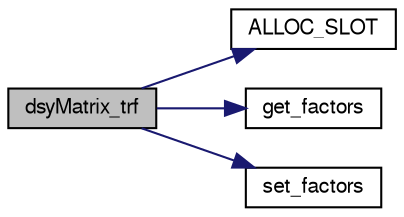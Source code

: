digraph G
{
  edge [fontname="FreeSans",fontsize=10,labelfontname="FreeSans",labelfontsize=10];
  node [fontname="FreeSans",fontsize=10,shape=record];
  rankdir=LR;
  Node1 [label="dsyMatrix_trf",height=0.2,width=0.4,color="black", fillcolor="grey75", style="filled" fontcolor="black"];
  Node1 -> Node2 [color="midnightblue",fontsize=10,style="solid",fontname="FreeSans"];
  Node2 [label="ALLOC_SLOT",height=0.2,width=0.4,color="black", fillcolor="white", style="filled",URL="$Mutils_8h.html#f7f59236ca18ab52131cf71f4a7b0786",tooltip="Allocate an SEXP of given type and length, assign it as slot nm in the object, and..."];
  Node1 -> Node3 [color="midnightblue",fontsize=10,style="solid",fontname="FreeSans"];
  Node3 [label="get_factors",height=0.2,width=0.4,color="black", fillcolor="white", style="filled",URL="$Mutils_8c.html#c8a9910ab35d85d32c6801477c2e6622"];
  Node1 -> Node4 [color="midnightblue",fontsize=10,style="solid",fontname="FreeSans"];
  Node4 [label="set_factors",height=0.2,width=0.4,color="black", fillcolor="white", style="filled",URL="$Mutils_8c.html#cb9e30480c757f0c780a5d94853b7284"];
}
